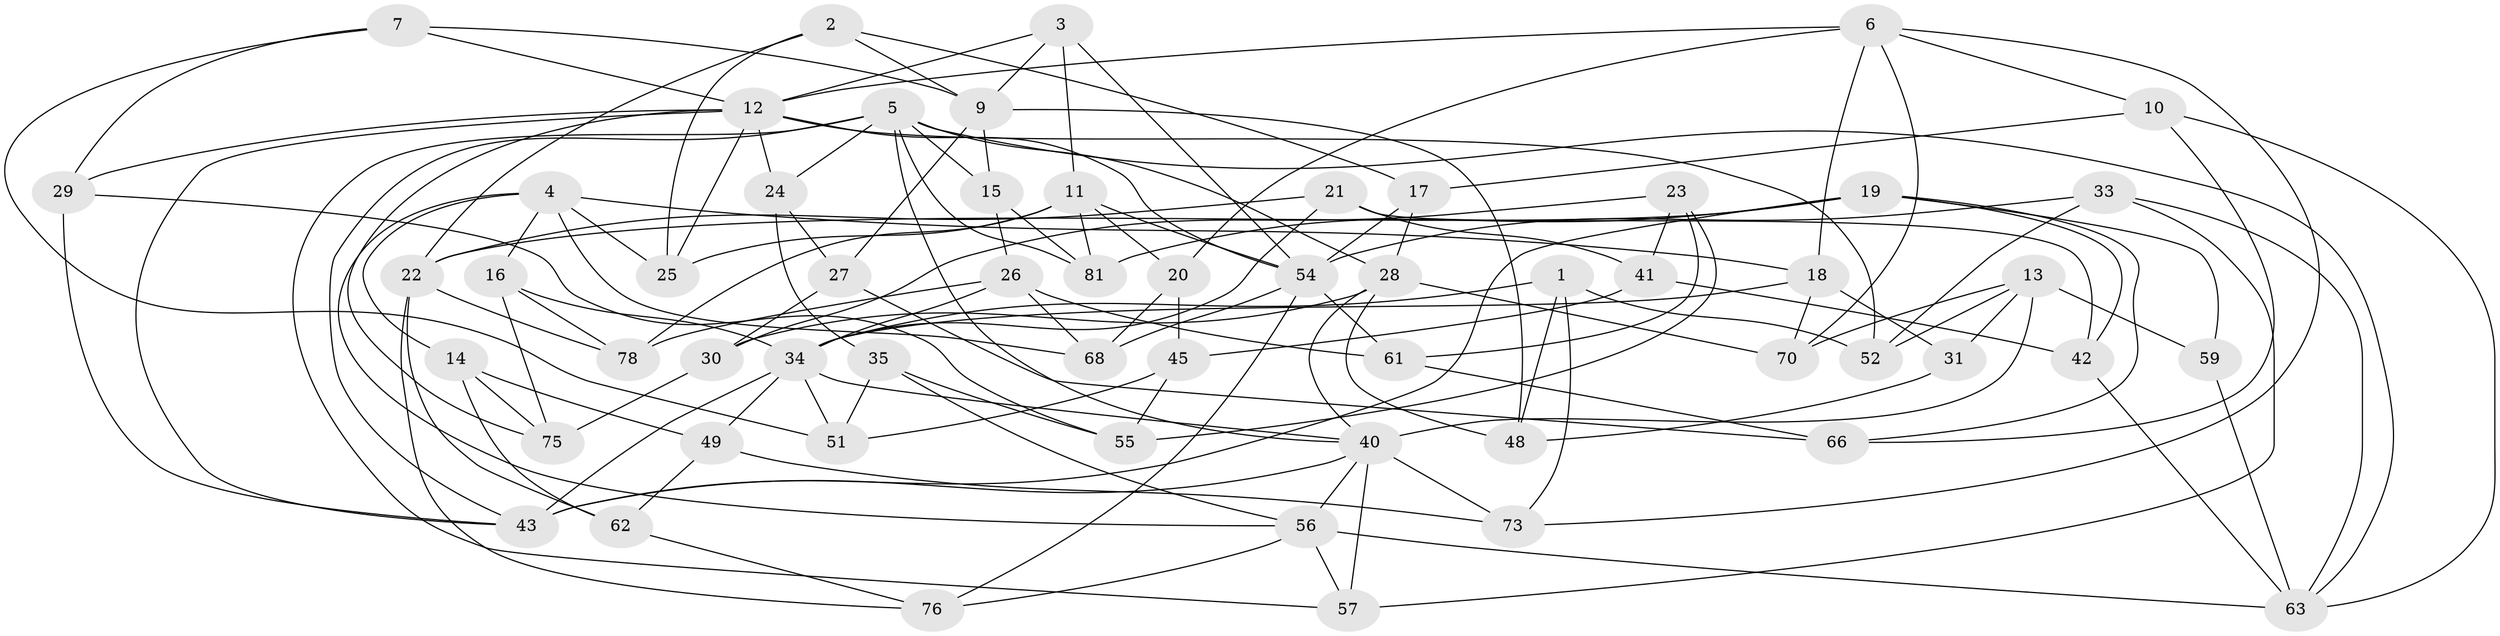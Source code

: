 // original degree distribution, {4: 1.0}
// Generated by graph-tools (version 1.1) at 2025/20/03/04/25 18:20:58]
// undirected, 58 vertices, 138 edges
graph export_dot {
graph [start="1"]
  node [color=gray90,style=filled];
  1;
  2;
  3;
  4 [super="+44"];
  5 [super="+39+8"];
  6 [super="+77"];
  7;
  9 [super="+38"];
  10;
  11 [super="+37"];
  12 [super="+74+50"];
  13 [super="+36"];
  14;
  15;
  16;
  17;
  18 [super="+32"];
  19 [super="+69"];
  20;
  21;
  22 [super="+79"];
  23;
  24;
  25;
  26 [super="+71"];
  27;
  28 [super="+46"];
  29;
  30;
  31;
  33;
  34 [super="+64+47"];
  35;
  40 [super="+58"];
  41;
  42;
  43 [super="+53"];
  45;
  48;
  49;
  51;
  52;
  54 [super="+60"];
  55;
  56 [super="+67"];
  57;
  59;
  61;
  62;
  63 [super="+65"];
  66;
  68;
  70;
  73;
  75;
  76;
  78;
  81;
  1 -- 73;
  1 -- 48;
  1 -- 52;
  1 -- 34;
  2 -- 25;
  2 -- 17;
  2 -- 9;
  2 -- 22;
  3 -- 54;
  3 -- 11;
  3 -- 9;
  3 -- 12;
  4 -- 68;
  4 -- 25;
  4 -- 16;
  4 -- 14;
  4 -- 56;
  4 -- 18;
  5 -- 28;
  5 -- 81;
  5 -- 57;
  5 -- 15;
  5 -- 24;
  5 -- 43;
  5 -- 63;
  5 -- 40;
  6 -- 20;
  6 -- 18;
  6 -- 73;
  6 -- 10;
  6 -- 70;
  6 -- 12;
  7 -- 12;
  7 -- 51;
  7 -- 29;
  7 -- 9;
  9 -- 27;
  9 -- 48;
  9 -- 15;
  10 -- 66;
  10 -- 17;
  10 -- 63;
  11 -- 81;
  11 -- 78;
  11 -- 25;
  11 -- 20;
  11 -- 54;
  12 -- 24;
  12 -- 25;
  12 -- 43;
  12 -- 52;
  12 -- 75;
  12 -- 29;
  12 -- 54;
  13 -- 31;
  13 -- 70;
  13 -- 59 [weight=2];
  13 -- 40;
  13 -- 52;
  14 -- 62;
  14 -- 75;
  14 -- 49;
  15 -- 81;
  15 -- 26;
  16 -- 78;
  16 -- 34;
  16 -- 75;
  17 -- 28;
  17 -- 54;
  18 -- 31 [weight=2];
  18 -- 70;
  18 -- 34;
  19 -- 43;
  19 -- 81;
  19 -- 59;
  19 -- 42;
  19 -- 66;
  19 -- 22;
  20 -- 68;
  20 -- 45;
  21 -- 42;
  21 -- 41;
  21 -- 34;
  21 -- 22;
  22 -- 76;
  22 -- 62;
  22 -- 78;
  23 -- 61;
  23 -- 41;
  23 -- 30;
  23 -- 55;
  24 -- 27;
  24 -- 35;
  26 -- 61;
  26 -- 78;
  26 -- 68;
  26 -- 34 [weight=2];
  27 -- 30;
  27 -- 66;
  28 -- 48;
  28 -- 40;
  28 -- 70;
  28 -- 30;
  29 -- 55;
  29 -- 43;
  30 -- 75;
  31 -- 48;
  33 -- 54;
  33 -- 57;
  33 -- 52;
  33 -- 63;
  34 -- 49;
  34 -- 51;
  34 -- 40;
  34 -- 43;
  35 -- 51;
  35 -- 55;
  35 -- 56;
  40 -- 57;
  40 -- 73;
  40 -- 56;
  40 -- 43;
  41 -- 42;
  41 -- 45;
  42 -- 63;
  45 -- 55;
  45 -- 51;
  49 -- 73;
  49 -- 62;
  54 -- 68;
  54 -- 61;
  54 -- 76;
  56 -- 76;
  56 -- 57;
  56 -- 63;
  59 -- 63;
  61 -- 66;
  62 -- 76;
}
